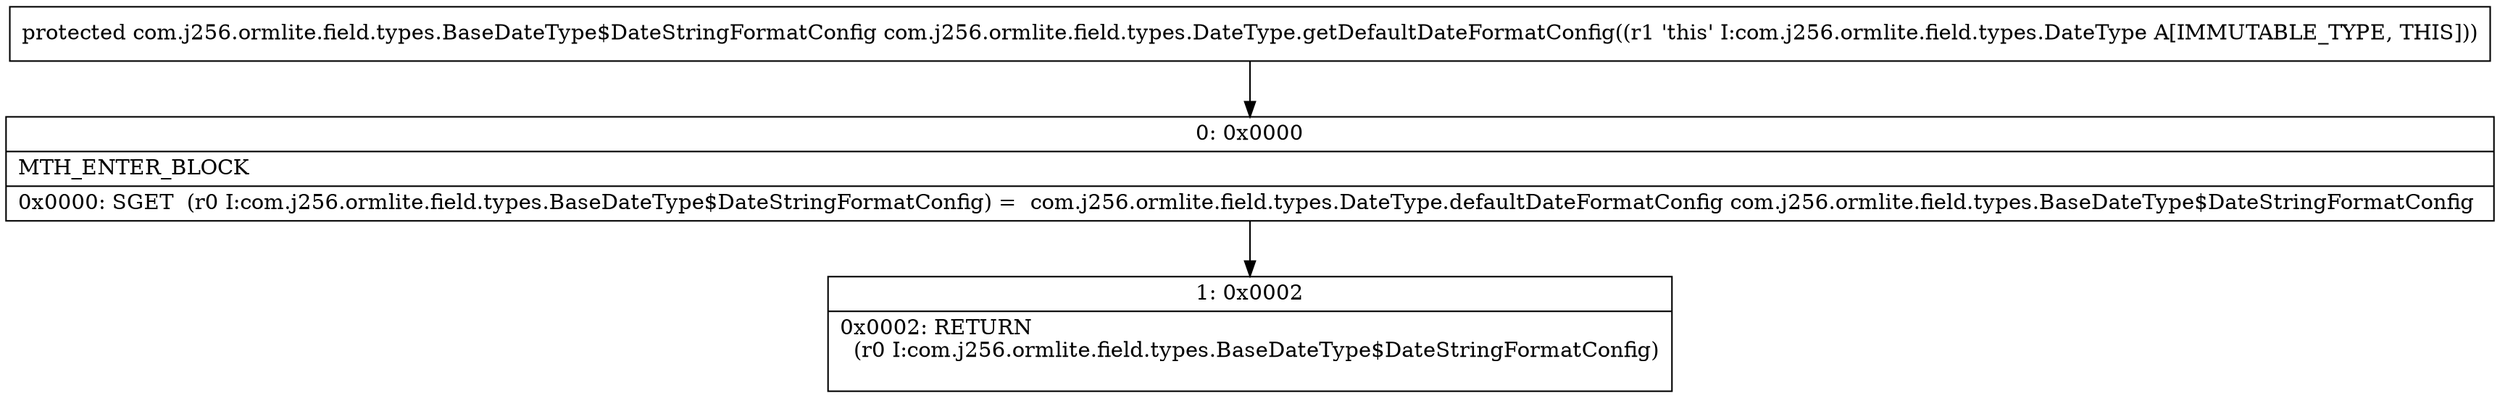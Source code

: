 digraph "CFG forcom.j256.ormlite.field.types.DateType.getDefaultDateFormatConfig()Lcom\/j256\/ormlite\/field\/types\/BaseDateType$DateStringFormatConfig;" {
Node_0 [shape=record,label="{0\:\ 0x0000|MTH_ENTER_BLOCK\l|0x0000: SGET  (r0 I:com.j256.ormlite.field.types.BaseDateType$DateStringFormatConfig) =  com.j256.ormlite.field.types.DateType.defaultDateFormatConfig com.j256.ormlite.field.types.BaseDateType$DateStringFormatConfig \l}"];
Node_1 [shape=record,label="{1\:\ 0x0002|0x0002: RETURN  \l  (r0 I:com.j256.ormlite.field.types.BaseDateType$DateStringFormatConfig)\l \l}"];
MethodNode[shape=record,label="{protected com.j256.ormlite.field.types.BaseDateType$DateStringFormatConfig com.j256.ormlite.field.types.DateType.getDefaultDateFormatConfig((r1 'this' I:com.j256.ormlite.field.types.DateType A[IMMUTABLE_TYPE, THIS])) }"];
MethodNode -> Node_0;
Node_0 -> Node_1;
}

